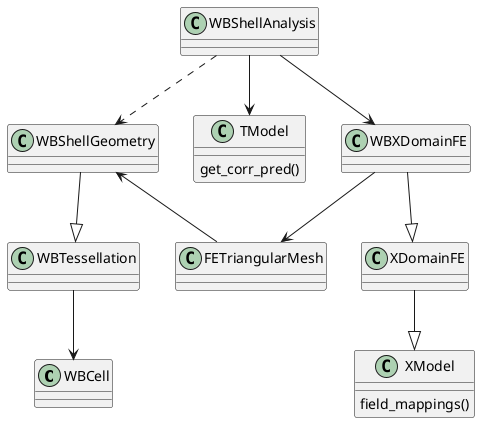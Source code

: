 @startuml
'https://plantuml.com/class-diagram

class WBCell {
}

class WBTessellation {

}

WBTessellation --> WBCell

class FETriangularMesh{
}

class WBShellGeometry{
}

WBShellGeometry --|> WBTessellation

WBShellGeometry <-- FETriangularMesh


class TModel{
    get_corr_pred()
}

class XModel{
    field_mappings()
}

class WBXDomainFE{
}

XDomainFE --|> XModel
WBXDomainFE --|> XDomainFE

WBXDomainFE --> FETriangularMesh

WBShellAnalysis ..> WBShellGeometry
WBShellAnalysis --> TModel
WBShellAnalysis --> WBXDomainFE

@enduml